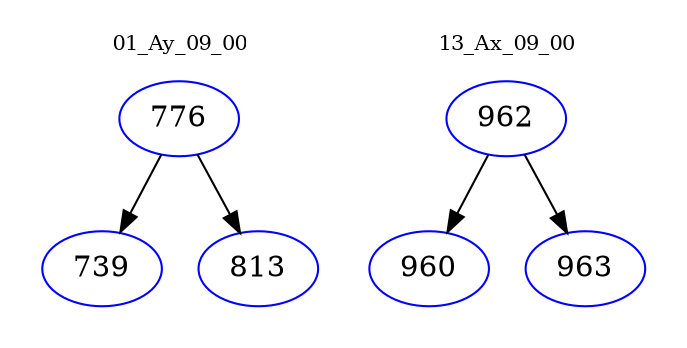 digraph{
subgraph cluster_0 {
color = white
label = "01_Ay_09_00";
fontsize=10;
T0_776 [label="776", color="blue"]
T0_776 -> T0_739 [color="black"]
T0_739 [label="739", color="blue"]
T0_776 -> T0_813 [color="black"]
T0_813 [label="813", color="blue"]
}
subgraph cluster_1 {
color = white
label = "13_Ax_09_00";
fontsize=10;
T1_962 [label="962", color="blue"]
T1_962 -> T1_960 [color="black"]
T1_960 [label="960", color="blue"]
T1_962 -> T1_963 [color="black"]
T1_963 [label="963", color="blue"]
}
}
